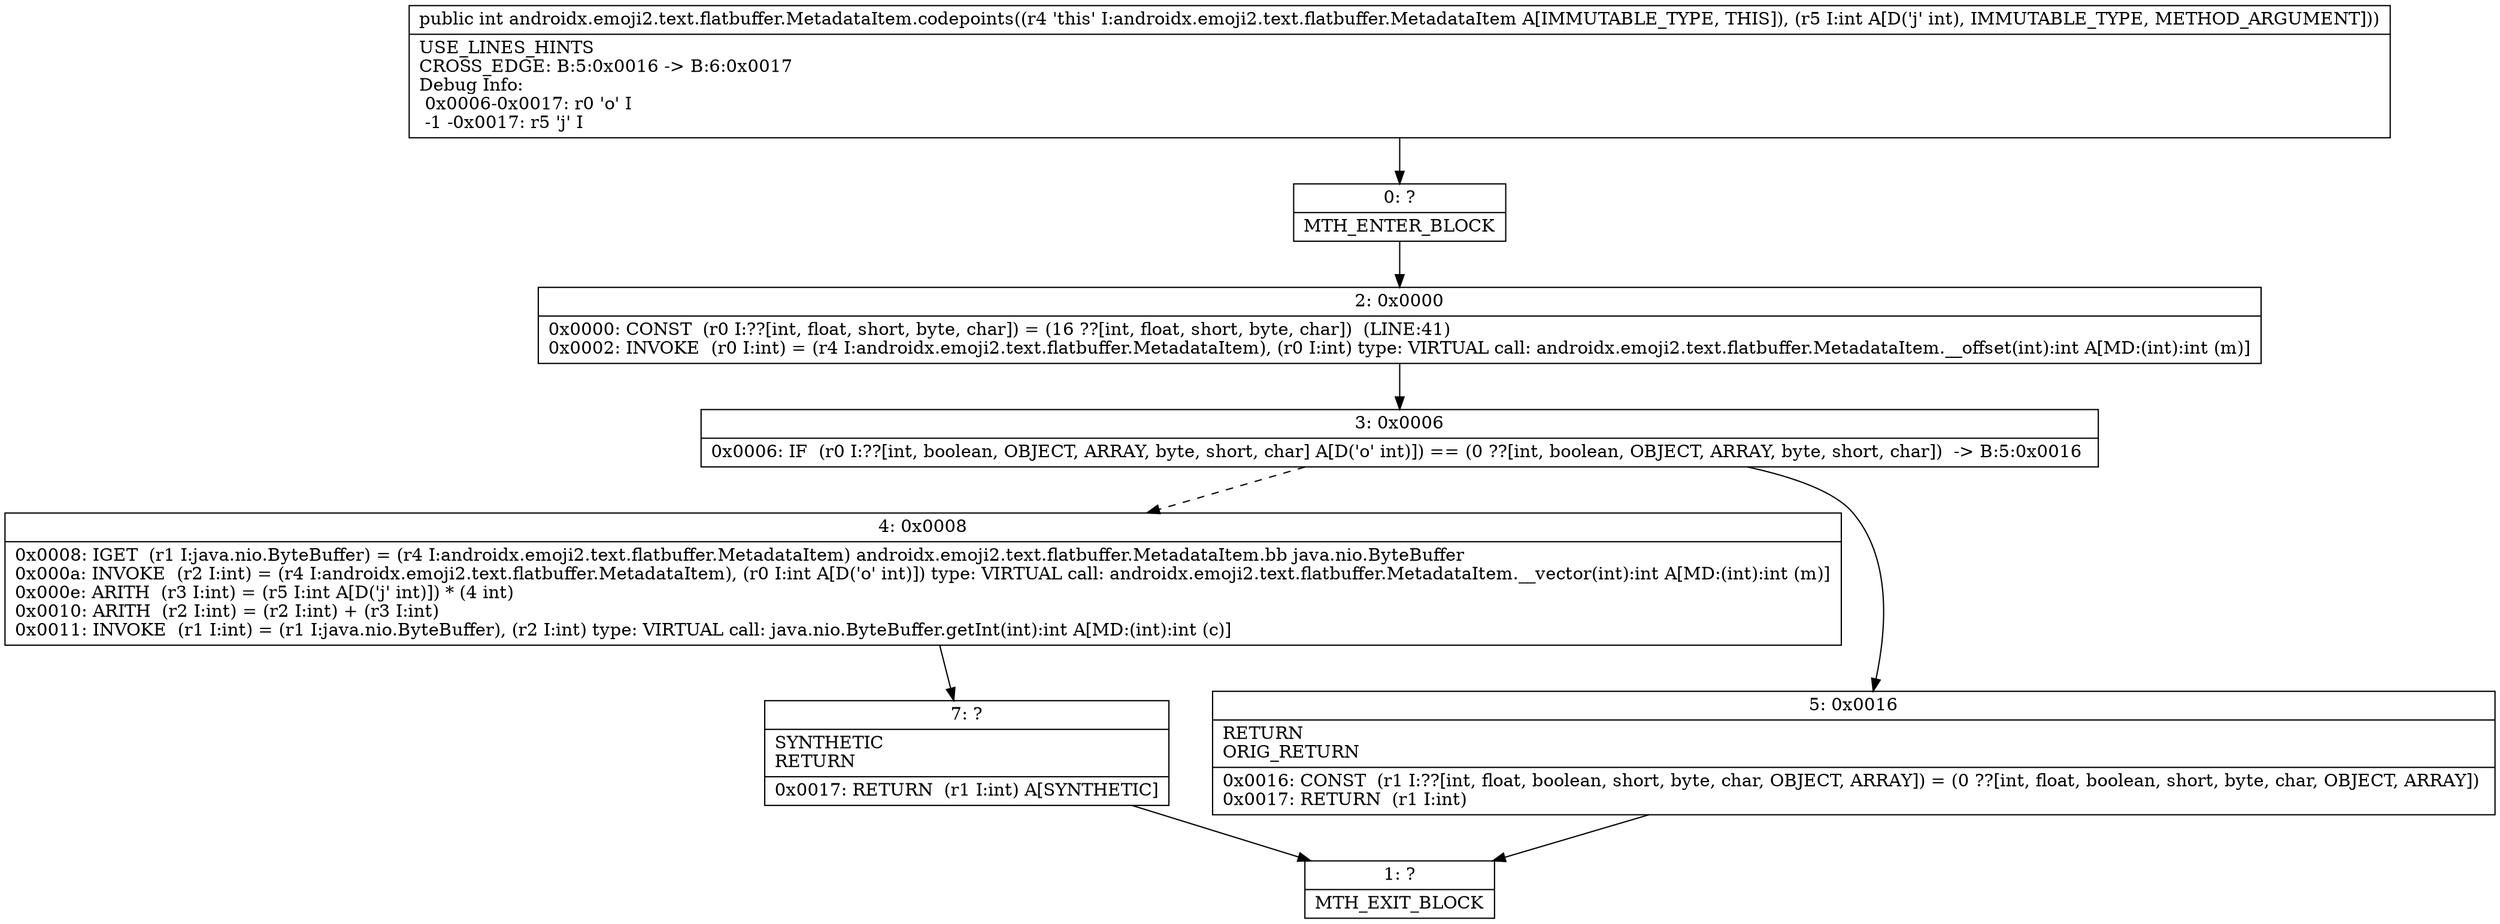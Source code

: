 digraph "CFG forandroidx.emoji2.text.flatbuffer.MetadataItem.codepoints(I)I" {
Node_0 [shape=record,label="{0\:\ ?|MTH_ENTER_BLOCK\l}"];
Node_2 [shape=record,label="{2\:\ 0x0000|0x0000: CONST  (r0 I:??[int, float, short, byte, char]) = (16 ??[int, float, short, byte, char])  (LINE:41)\l0x0002: INVOKE  (r0 I:int) = (r4 I:androidx.emoji2.text.flatbuffer.MetadataItem), (r0 I:int) type: VIRTUAL call: androidx.emoji2.text.flatbuffer.MetadataItem.__offset(int):int A[MD:(int):int (m)]\l}"];
Node_3 [shape=record,label="{3\:\ 0x0006|0x0006: IF  (r0 I:??[int, boolean, OBJECT, ARRAY, byte, short, char] A[D('o' int)]) == (0 ??[int, boolean, OBJECT, ARRAY, byte, short, char])  \-\> B:5:0x0016 \l}"];
Node_4 [shape=record,label="{4\:\ 0x0008|0x0008: IGET  (r1 I:java.nio.ByteBuffer) = (r4 I:androidx.emoji2.text.flatbuffer.MetadataItem) androidx.emoji2.text.flatbuffer.MetadataItem.bb java.nio.ByteBuffer \l0x000a: INVOKE  (r2 I:int) = (r4 I:androidx.emoji2.text.flatbuffer.MetadataItem), (r0 I:int A[D('o' int)]) type: VIRTUAL call: androidx.emoji2.text.flatbuffer.MetadataItem.__vector(int):int A[MD:(int):int (m)]\l0x000e: ARITH  (r3 I:int) = (r5 I:int A[D('j' int)]) * (4 int) \l0x0010: ARITH  (r2 I:int) = (r2 I:int) + (r3 I:int) \l0x0011: INVOKE  (r1 I:int) = (r1 I:java.nio.ByteBuffer), (r2 I:int) type: VIRTUAL call: java.nio.ByteBuffer.getInt(int):int A[MD:(int):int (c)]\l}"];
Node_7 [shape=record,label="{7\:\ ?|SYNTHETIC\lRETURN\l|0x0017: RETURN  (r1 I:int) A[SYNTHETIC]\l}"];
Node_1 [shape=record,label="{1\:\ ?|MTH_EXIT_BLOCK\l}"];
Node_5 [shape=record,label="{5\:\ 0x0016|RETURN\lORIG_RETURN\l|0x0016: CONST  (r1 I:??[int, float, boolean, short, byte, char, OBJECT, ARRAY]) = (0 ??[int, float, boolean, short, byte, char, OBJECT, ARRAY]) \l0x0017: RETURN  (r1 I:int) \l}"];
MethodNode[shape=record,label="{public int androidx.emoji2.text.flatbuffer.MetadataItem.codepoints((r4 'this' I:androidx.emoji2.text.flatbuffer.MetadataItem A[IMMUTABLE_TYPE, THIS]), (r5 I:int A[D('j' int), IMMUTABLE_TYPE, METHOD_ARGUMENT]))  | USE_LINES_HINTS\lCROSS_EDGE: B:5:0x0016 \-\> B:6:0x0017\lDebug Info:\l  0x0006\-0x0017: r0 'o' I\l  \-1 \-0x0017: r5 'j' I\l}"];
MethodNode -> Node_0;Node_0 -> Node_2;
Node_2 -> Node_3;
Node_3 -> Node_4[style=dashed];
Node_3 -> Node_5;
Node_4 -> Node_7;
Node_7 -> Node_1;
Node_5 -> Node_1;
}


